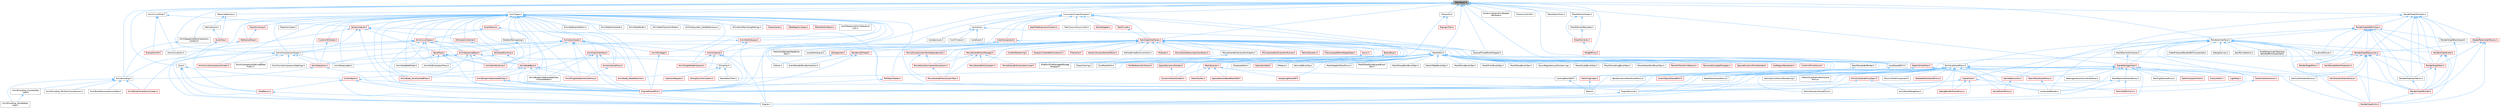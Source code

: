digraph "MemStack.h"
{
 // INTERACTIVE_SVG=YES
 // LATEX_PDF_SIZE
  bgcolor="transparent";
  edge [fontname=Helvetica,fontsize=10,labelfontname=Helvetica,labelfontsize=10];
  node [fontname=Helvetica,fontsize=10,shape=box,height=0.2,width=0.4];
  Node1 [id="Node000001",label="MemStack.h",height=0.2,width=0.4,color="gray40", fillcolor="grey60", style="filled", fontcolor="black",tooltip=" "];
  Node1 -> Node2 [id="edge1_Node000001_Node000002",dir="back",color="steelblue1",style="solid",tooltip=" "];
  Node2 [id="Node000002",label="AnimCompressionTypes.h",height=0.2,width=0.4,color="grey40", fillcolor="white", style="filled",URL="$d1/d3b/AnimCompressionTypes_8h.html",tooltip=" "];
  Node2 -> Node3 [id="edge2_Node000002_Node000003",dir="back",color="steelblue1",style="solid",tooltip=" "];
  Node3 [id="Node000003",label="AnimBoneCompressionCodec.h",height=0.2,width=0.4,color="red", fillcolor="#FFF0F0", style="filled",URL="$dd/dc3/AnimBoneCompressionCodec_8h.html",tooltip=" "];
  Node2 -> Node12 [id="edge3_Node000002_Node000012",dir="back",color="steelblue1",style="solid",tooltip=" "];
  Node12 [id="Node000012",label="AnimCompressionDerivedData\lPublic.h",height=0.2,width=0.4,color="grey40", fillcolor="white", style="filled",URL="$dc/d36/AnimCompressionDerivedDataPublic_8h.html",tooltip=" "];
  Node2 -> Node13 [id="edge4_Node000002_Node000013",dir="back",color="steelblue1",style="solid",tooltip=" "];
  Node13 [id="Node000013",label="AnimCurveCompressionCodec.h",height=0.2,width=0.4,color="red", fillcolor="#FFF0F0", style="filled",URL="$d3/d77/AnimCurveCompressionCodec_8h.html",tooltip=" "];
  Node2 -> Node17 [id="edge5_Node000002_Node000017",dir="back",color="steelblue1",style="solid",tooltip=" "];
  Node17 [id="Node000017",label="AnimCurveCompressionSettings.h",height=0.2,width=0.4,color="grey40", fillcolor="white", style="filled",URL="$d0/d49/AnimCurveCompressionSettings_8h.html",tooltip=" "];
  Node2 -> Node18 [id="edge6_Node000002_Node000018",dir="back",color="steelblue1",style="solid",tooltip=" "];
  Node18 [id="Node000018",label="AnimSequence.h",height=0.2,width=0.4,color="red", fillcolor="#FFF0F0", style="filled",URL="$d0/d8a/AnimSequence_8h.html",tooltip=" "];
  Node18 -> Node20 [id="edge7_Node000018_Node000020",dir="back",color="steelblue1",style="solid",tooltip=" "];
  Node20 [id="Node000020",label="AnimEncoding.h",height=0.2,width=0.4,color="grey40", fillcolor="white", style="filled",URL="$d9/dfd/AnimEncoding_8h.html",tooltip=" "];
  Node20 -> Node3 [id="edge8_Node000020_Node000003",dir="back",color="steelblue1",style="solid",tooltip=" "];
  Node20 -> Node21 [id="edge9_Node000020_Node000021",dir="back",color="steelblue1",style="solid",tooltip=" "];
  Node21 [id="Node000021",label="AnimBoneDecompressionData.h",height=0.2,width=0.4,color="grey40", fillcolor="white", style="filled",URL="$d9/d92/AnimBoneDecompressionData_8h.html",tooltip=" "];
  Node20 -> Node22 [id="edge10_Node000020_Node000022",dir="back",color="steelblue1",style="solid",tooltip=" "];
  Node22 [id="Node000022",label="AnimEncoding_ConstantKey\lLerp.h",height=0.2,width=0.4,color="grey40", fillcolor="white", style="filled",URL="$d8/d74/AnimEncoding__ConstantKeyLerp_8h.html",tooltip=" "];
  Node22 -> Node23 [id="edge11_Node000022_Node000023",dir="back",color="steelblue1",style="solid",tooltip=" "];
  Node23 [id="Node000023",label="AnimEncoding_VariableKey\lLerp.h",height=0.2,width=0.4,color="grey40", fillcolor="white", style="filled",URL="$d7/d4b/AnimEncoding__VariableKeyLerp_8h.html",tooltip=" "];
  Node20 -> Node24 [id="edge12_Node000020_Node000024",dir="back",color="steelblue1",style="solid",tooltip=" "];
  Node24 [id="Node000024",label="AnimEncoding_PerTrackCompression.h",height=0.2,width=0.4,color="grey40", fillcolor="white", style="filled",URL="$dc/d27/AnimEncoding__PerTrackCompression_8h.html",tooltip=" "];
  Node20 -> Node23 [id="edge13_Node000020_Node000023",dir="back",color="steelblue1",style="solid",tooltip=" "];
  Node18 -> Node27 [id="edge14_Node000018_Node000027",dir="back",color="steelblue1",style="solid",tooltip=" "];
  Node27 [id="Node000027",label="EngineSharedPCH.h",height=0.2,width=0.4,color="red", fillcolor="#FFF0F0", style="filled",URL="$dc/dbb/EngineSharedPCH_8h.html",tooltip=" "];
  Node2 -> Node11 [id="edge15_Node000002_Node000011",dir="back",color="steelblue1",style="solid",tooltip=" "];
  Node11 [id="Node000011",label="AnimStreamable.h",height=0.2,width=0.4,color="grey40", fillcolor="white", style="filled",URL="$d1/d46/AnimStreamable_8h.html",tooltip=" "];
  Node1 -> Node36 [id="edge16_Node000001_Node000036",dir="back",color="steelblue1",style="solid",tooltip=" "];
  Node36 [id="Node000036",label="AnimCurveFilter.h",height=0.2,width=0.4,color="grey40", fillcolor="white", style="filled",URL="$d6/d0e/AnimCurveFilter_8h.html",tooltip=" "];
  Node36 -> Node37 [id="edge17_Node000036_Node000037",dir="back",color="steelblue1",style="solid",tooltip=" "];
  Node37 [id="Node000037",label="AnimCurveUtils.h",height=0.2,width=0.4,color="grey40", fillcolor="white", style="filled",URL="$d2/d99/AnimCurveUtils_8h.html",tooltip=" "];
  Node36 -> Node38 [id="edge18_Node000036_Node000038",dir="back",color="steelblue1",style="solid",tooltip=" "];
  Node38 [id="Node000038",label="BoneContainer.h",height=0.2,width=0.4,color="red", fillcolor="#FFF0F0", style="filled",URL="$d9/d68/BoneContainer_8h.html",tooltip=" "];
  Node38 -> Node2 [id="edge19_Node000038_Node000002",dir="back",color="steelblue1",style="solid",tooltip=" "];
  Node38 -> Node46 [id="edge20_Node000038_Node000046",dir="back",color="steelblue1",style="solid",tooltip=" "];
  Node46 [id="Node000046",label="AttributesContainer.h",height=0.2,width=0.4,color="red", fillcolor="#FFF0F0", style="filled",URL="$d7/db7/AttributesContainer_8h.html",tooltip=" "];
  Node46 -> Node47 [id="edge21_Node000046_Node000047",dir="back",color="steelblue1",style="solid",tooltip=" "];
  Node47 [id="Node000047",label="AttributesRuntime.h",height=0.2,width=0.4,color="red", fillcolor="#FFF0F0", style="filled",URL="$dc/dc1/AttributesRuntime_8h.html",tooltip=" "];
  Node47 -> Node52 [id="edge22_Node000047_Node000052",dir="back",color="steelblue1",style="solid",tooltip=" "];
  Node52 [id="Node000052",label="AnimNodeBase.h",height=0.2,width=0.4,color="red", fillcolor="#FFF0F0", style="filled",URL="$d9/dce/AnimNodeBase_8h.html",tooltip=" "];
  Node52 -> Node54 [id="edge23_Node000052_Node000054",dir="back",color="steelblue1",style="solid",tooltip=" "];
  Node54 [id="Node000054",label="AnimBlueprintGeneratedClass.h",height=0.2,width=0.4,color="red", fillcolor="#FFF0F0", style="filled",URL="$dc/d81/AnimBlueprintGeneratedClass_8h.html",tooltip=" "];
  Node54 -> Node144 [id="edge24_Node000054_Node000144",dir="back",color="steelblue1",style="solid",tooltip=" "];
  Node144 [id="Node000144",label="Engine.h",height=0.2,width=0.4,color="grey40", fillcolor="white", style="filled",URL="$d1/d34/Public_2Engine_8h.html",tooltip=" "];
  Node54 -> Node27 [id="edge25_Node000054_Node000027",dir="back",color="steelblue1",style="solid",tooltip=" "];
  Node52 -> Node162 [id="edge26_Node000052_Node000162",dir="back",color="steelblue1",style="solid",tooltip=" "];
  Node162 [id="Node000162",label="AnimNode_SaveCachedPose.h",height=0.2,width=0.4,color="red", fillcolor="#FFF0F0", style="filled",URL="$d8/d46/AnimNode__SaveCachedPose_8h.html",tooltip=" "];
  Node52 -> Node163 [id="edge27_Node000052_Node000163",dir="back",color="steelblue1",style="solid",tooltip=" "];
  Node163 [id="Node000163",label="AnimNode_StateMachine.h",height=0.2,width=0.4,color="red", fillcolor="#FFF0F0", style="filled",URL="$df/d8f/AnimNode__StateMachine_8h.html",tooltip=" "];
  Node52 -> Node167 [id="edge28_Node000052_Node000167",dir="back",color="steelblue1",style="solid",tooltip=" "];
  Node167 [id="Node000167",label="AnimSingleNodeInstanceProxy.h",height=0.2,width=0.4,color="red", fillcolor="#FFF0F0", style="filled",URL="$dc/de5/AnimSingleNodeInstanceProxy_8h.html",tooltip=" "];
  Node52 -> Node27 [id="edge29_Node000052_Node000027",dir="back",color="steelblue1",style="solid",tooltip=" "];
  Node52 -> Node173 [id="edge30_Node000052_Node000173",dir="back",color="steelblue1",style="solid",tooltip=" "];
  Node173 [id="Node000173",label="IAnimBlueprintGeneratedClass\lCompiledData.h",height=0.2,width=0.4,color="grey40", fillcolor="white", style="filled",URL="$d6/de8/IAnimBlueprintGeneratedClassCompiledData_8h.html",tooltip=" "];
  Node47 -> Node174 [id="edge31_Node000047_Node000174",dir="back",color="steelblue1",style="solid",tooltip=" "];
  Node174 [id="Node000174",label="AnimSlotEvaluationPose.h",height=0.2,width=0.4,color="grey40", fillcolor="white", style="filled",URL="$db/d61/AnimSlotEvaluationPose_8h.html",tooltip=" "];
  Node38 -> Node256 [id="edge32_Node000038_Node000256",dir="back",color="steelblue1",style="solid",tooltip=" "];
  Node256 [id="Node000256",label="BonePose.h",height=0.2,width=0.4,color="red", fillcolor="#FFF0F0", style="filled",URL="$dd/d83/BonePose_8h.html",tooltip=" "];
  Node256 -> Node52 [id="edge33_Node000256_Node000052",dir="back",color="steelblue1",style="solid",tooltip=" "];
  Node256 -> Node257 [id="edge34_Node000256_Node000257",dir="back",color="steelblue1",style="solid",tooltip=" "];
  Node257 [id="Node000257",label="AnimNodeEditMode.h",height=0.2,width=0.4,color="grey40", fillcolor="white", style="filled",URL="$df/df6/AnimNodeEditMode_8h.html",tooltip=" "];
  Node256 -> Node162 [id="edge35_Node000256_Node000162",dir="back",color="steelblue1",style="solid",tooltip=" "];
  Node256 -> Node174 [id="edge36_Node000256_Node000174",dir="back",color="steelblue1",style="solid",tooltip=" "];
  Node256 -> Node258 [id="edge37_Node000256_Node000258",dir="back",color="steelblue1",style="solid",tooltip=" "];
  Node258 [id="Node000258",label="AnimationRuntime.h",height=0.2,width=0.4,color="red", fillcolor="#FFF0F0", style="filled",URL="$da/d93/AnimationRuntime_8h.html",tooltip=" "];
  Node256 -> Node27 [id="edge38_Node000256_Node000027",dir="back",color="steelblue1",style="solid",tooltip=" "];
  Node38 -> Node144 [id="edge39_Node000038_Node000144",dir="back",color="steelblue1",style="solid",tooltip=" "];
  Node38 -> Node198 [id="edge40_Node000038_Node000198",dir="back",color="steelblue1",style="solid",tooltip=" "];
  Node198 [id="Node000198",label="EngineMinimal.h",height=0.2,width=0.4,color="grey40", fillcolor="white", style="filled",URL="$d0/d2c/EngineMinimal_8h.html",tooltip=" "];
  Node198 -> Node144 [id="edge41_Node000198_Node000144",dir="back",color="steelblue1",style="solid",tooltip=" "];
  Node38 -> Node27 [id="edge42_Node000038_Node000027",dir="back",color="steelblue1",style="solid",tooltip=" "];
  Node36 -> Node182 [id="edge43_Node000036_Node000182",dir="back",color="steelblue1",style="solid",tooltip=" "];
  Node182 [id="Node000182",label="EvaluationVM.h",height=0.2,width=0.4,color="red", fillcolor="#FFF0F0", style="filled",URL="$d0/d71/EvaluationVM_8h.html",tooltip=" "];
  Node1 -> Node20 [id="edge44_Node000001_Node000020",dir="back",color="steelblue1",style="solid",tooltip=" "];
  Node1 -> Node304 [id="edge45_Node000001_Node000304",dir="back",color="steelblue1",style="solid",tooltip=" "];
  Node304 [id="Node000304",label="AnimTypes.h",height=0.2,width=0.4,color="grey40", fillcolor="white", style="filled",URL="$d5/d84/AnimTypes_8h.html",tooltip=" "];
  Node304 -> Node54 [id="edge46_Node000304_Node000054",dir="back",color="steelblue1",style="solid",tooltip=" "];
  Node304 -> Node249 [id="edge47_Node000304_Node000249",dir="back",color="steelblue1",style="solid",tooltip=" "];
  Node249 [id="Node000249",label="AnimClassInterface.h",height=0.2,width=0.4,color="red", fillcolor="#FFF0F0", style="filled",URL="$df/dce/AnimClassInterface_8h.html",tooltip=" "];
  Node249 -> Node54 [id="edge48_Node000249_Node000054",dir="back",color="steelblue1",style="solid",tooltip=" "];
  Node249 -> Node250 [id="edge49_Node000249_Node000250",dir="back",color="steelblue1",style="solid",tooltip=" "];
  Node250 [id="Node000250",label="AnimInstanceProxy.h",height=0.2,width=0.4,color="red", fillcolor="#FFF0F0", style="filled",URL="$d6/d6e/AnimInstanceProxy_8h.html",tooltip=" "];
  Node250 -> Node167 [id="edge50_Node000250_Node000167",dir="back",color="steelblue1",style="solid",tooltip=" "];
  Node249 -> Node27 [id="edge51_Node000249_Node000027",dir="back",color="steelblue1",style="solid",tooltip=" "];
  Node249 -> Node173 [id="edge52_Node000249_Node000173",dir="back",color="steelblue1",style="solid",tooltip=" "];
  Node304 -> Node2 [id="edge53_Node000304_Node000002",dir="back",color="steelblue1",style="solid",tooltip=" "];
  Node304 -> Node13 [id="edge54_Node000304_Node000013",dir="back",color="steelblue1",style="solid",tooltip=" "];
  Node304 -> Node305 [id="edge55_Node000304_Node000305",dir="back",color="steelblue1",style="solid",tooltip=" "];
  Node305 [id="Node000305",label="AnimCurveTypes.h",height=0.2,width=0.4,color="red", fillcolor="#FFF0F0", style="filled",URL="$d2/d19/AnimCurveTypes_8h.html",tooltip=" "];
  Node305 -> Node2 [id="edge56_Node000305_Node000002",dir="back",color="steelblue1",style="solid",tooltip=" "];
  Node305 -> Node37 [id="edge57_Node000305_Node000037",dir="back",color="steelblue1",style="solid",tooltip=" "];
  Node305 -> Node52 [id="edge58_Node000305_Node000052",dir="back",color="steelblue1",style="solid",tooltip=" "];
  Node305 -> Node162 [id="edge59_Node000305_Node000162",dir="back",color="steelblue1",style="solid",tooltip=" "];
  Node305 -> Node309 [id="edge60_Node000305_Node000309",dir="back",color="steelblue1",style="solid",tooltip=" "];
  Node309 [id="Node000309",label="AnimSequenceBase.h",height=0.2,width=0.4,color="red", fillcolor="#FFF0F0", style="filled",URL="$db/d58/AnimSequenceBase_8h.html",tooltip=" "];
  Node309 -> Node18 [id="edge61_Node000309_Node000018",dir="back",color="steelblue1",style="solid",tooltip=" "];
  Node309 -> Node11 [id="edge62_Node000309_Node000011",dir="back",color="steelblue1",style="solid",tooltip=" "];
  Node309 -> Node258 [id="edge63_Node000309_Node000258",dir="back",color="steelblue1",style="solid",tooltip=" "];
  Node309 -> Node144 [id="edge64_Node000309_Node000144",dir="back",color="steelblue1",style="solid",tooltip=" "];
  Node309 -> Node27 [id="edge65_Node000309_Node000027",dir="back",color="steelblue1",style="solid",tooltip=" "];
  Node309 -> Node319 [id="edge66_Node000309_Node000319",dir="back",color="steelblue1",style="solid",tooltip=" "];
  Node319 [id="Node000319",label="ITimeline.h",height=0.2,width=0.4,color="grey40", fillcolor="white", style="filled",URL="$d9/d1c/ITimeline_8h.html",tooltip=" "];
  Node319 -> Node219 [id="edge67_Node000319_Node000219",dir="back",color="steelblue1",style="solid",tooltip=" "];
  Node219 [id="Node000219",label="BlendStackTrait.h",height=0.2,width=0.4,color="grey40", fillcolor="white", style="filled",URL="$dd/dc9/BlendStackTrait_8h.html",tooltip=" "];
  Node319 -> Node320 [id="edge68_Node000319_Node000320",dir="back",color="steelblue1",style="solid",tooltip=" "];
  Node320 [id="Node000320",label="IGroupSynchronization.h",height=0.2,width=0.4,color="red", fillcolor="#FFF0F0", style="filled",URL="$d0/dea/IGroupSynchronization_8h.html",tooltip=" "];
  Node319 -> Node322 [id="edge69_Node000319_Node000322",dir="back",color="steelblue1",style="solid",tooltip=" "];
  Node322 [id="Node000322",label="InjectionRequest.h",height=0.2,width=0.4,color="red", fillcolor="#FFF0F0", style="filled",URL="$df/d85/InjectionRequest_8h.html",tooltip=" "];
  Node305 -> Node174 [id="edge70_Node000305_Node000174",dir="back",color="steelblue1",style="solid",tooltip=" "];
  Node305 -> Node258 [id="edge71_Node000305_Node000258",dir="back",color="steelblue1",style="solid",tooltip=" "];
  Node305 -> Node144 [id="edge72_Node000305_Node000144",dir="back",color="steelblue1",style="solid",tooltip=" "];
  Node305 -> Node198 [id="edge73_Node000305_Node000198",dir="back",color="steelblue1",style="solid",tooltip=" "];
  Node305 -> Node27 [id="edge74_Node000305_Node000027",dir="back",color="steelblue1",style="solid",tooltip=" "];
  Node304 -> Node20 [id="edge75_Node000304_Node000020",dir="back",color="steelblue1",style="solid",tooltip=" "];
  Node304 -> Node336 [id="edge76_Node000304_Node000336",dir="back",color="steelblue1",style="solid",tooltip=" "];
  Node336 [id="Node000336",label="AnimInstance.h",height=0.2,width=0.4,color="red", fillcolor="#FFF0F0", style="filled",URL="$df/da0/AnimInstance_8h.html",tooltip=" "];
  Node336 -> Node163 [id="edge77_Node000336_Node000163",dir="back",color="steelblue1",style="solid",tooltip=" "];
  Node336 -> Node339 [id="edge78_Node000336_Node000339",dir="back",color="steelblue1",style="solid",tooltip=" "];
  Node339 [id="Node000339",label="AnimSingleNodeInstance.h",height=0.2,width=0.4,color="red", fillcolor="#FFF0F0", style="filled",URL="$d1/df1/AnimSingleNodeInstance_8h.html",tooltip=" "];
  Node336 -> Node144 [id="edge79_Node000336_Node000144",dir="back",color="steelblue1",style="solid",tooltip=" "];
  Node336 -> Node27 [id="edge80_Node000336_Node000027",dir="back",color="steelblue1",style="solid",tooltip=" "];
  Node304 -> Node250 [id="edge81_Node000304_Node000250",dir="back",color="steelblue1",style="solid",tooltip=" "];
  Node304 -> Node312 [id="edge82_Node000304_Node000312",dir="back",color="steelblue1",style="solid",tooltip=" "];
  Node312 [id="Node000312",label="AnimMontage.h",height=0.2,width=0.4,color="red", fillcolor="#FFF0F0", style="filled",URL="$d2/da0/AnimMontage_8h.html",tooltip=" "];
  Node312 -> Node27 [id="edge83_Node000312_Node000027",dir="back",color="steelblue1",style="solid",tooltip=" "];
  Node304 -> Node52 [id="edge84_Node000304_Node000052",dir="back",color="steelblue1",style="solid",tooltip=" "];
  Node304 -> Node257 [id="edge85_Node000304_Node000257",dir="back",color="steelblue1",style="solid",tooltip=" "];
  Node304 -> Node162 [id="edge86_Node000304_Node000162",dir="back",color="steelblue1",style="solid",tooltip=" "];
  Node304 -> Node163 [id="edge87_Node000304_Node000163",dir="back",color="steelblue1",style="solid",tooltip=" "];
  Node304 -> Node344 [id="edge88_Node000304_Node000344",dir="back",color="steelblue1",style="solid",tooltip=" "];
  Node344 [id="Node000344",label="AnimNotifyQueue.h",height=0.2,width=0.4,color="red", fillcolor="#FFF0F0", style="filled",URL="$d7/dcc/AnimNotifyQueue_8h.html",tooltip=" "];
  Node344 -> Node336 [id="edge89_Node000344_Node000336",dir="back",color="steelblue1",style="solid",tooltip=" "];
  Node344 -> Node309 [id="edge90_Node000344_Node000309",dir="back",color="steelblue1",style="solid",tooltip=" "];
  Node344 -> Node27 [id="edge91_Node000344_Node000027",dir="back",color="steelblue1",style="solid",tooltip=" "];
  Node304 -> Node361 [id="edge92_Node000304_Node000361",dir="back",color="steelblue1",style="solid",tooltip=" "];
  Node361 [id="Node000361",label="AnimSeqExportOption.h",height=0.2,width=0.4,color="grey40", fillcolor="white", style="filled",URL="$d2/dc4/AnimSeqExportOption_8h.html",tooltip=" "];
  Node304 -> Node18 [id="edge93_Node000304_Node000018",dir="back",color="steelblue1",style="solid",tooltip=" "];
  Node304 -> Node309 [id="edge94_Node000304_Node000309",dir="back",color="steelblue1",style="solid",tooltip=" "];
  Node304 -> Node362 [id="edge95_Node000304_Node000362",dir="back",color="steelblue1",style="solid",tooltip=" "];
  Node362 [id="Node000362",label="AnimSequenceDecompression\lContext.h",height=0.2,width=0.4,color="grey40", fillcolor="white", style="filled",URL="$d5/d33/AnimSequenceDecompressionContext_8h.html",tooltip=" "];
  Node362 -> Node20 [id="edge96_Node000362_Node000020",dir="back",color="steelblue1",style="solid",tooltip=" "];
  Node304 -> Node339 [id="edge97_Node000304_Node000339",dir="back",color="steelblue1",style="solid",tooltip=" "];
  Node304 -> Node167 [id="edge98_Node000304_Node000167",dir="back",color="steelblue1",style="solid",tooltip=" "];
  Node304 -> Node174 [id="edge99_Node000304_Node000174",dir="back",color="steelblue1",style="solid",tooltip=" "];
  Node304 -> Node363 [id="edge100_Node000304_Node000363",dir="back",color="steelblue1",style="solid",tooltip=" "];
  Node363 [id="Node000363",label="AnimStateAliasNode.h",height=0.2,width=0.4,color="grey40", fillcolor="white", style="filled",URL="$d1/dd2/AnimStateAliasNode_8h.html",tooltip=" "];
  Node304 -> Node364 [id="edge101_Node000304_Node000364",dir="back",color="steelblue1",style="solid",tooltip=" "];
  Node364 [id="Node000364",label="AnimStateNode.h",height=0.2,width=0.4,color="grey40", fillcolor="white", style="filled",URL="$dd/d85/AnimStateNode_8h.html",tooltip=" "];
  Node304 -> Node254 [id="edge102_Node000304_Node000254",dir="back",color="steelblue1",style="solid",tooltip=" "];
  Node254 [id="Node000254",label="AnimStateTransitionNode.h",height=0.2,width=0.4,color="grey40", fillcolor="white", style="filled",URL="$d3/db4/AnimStateTransitionNode_8h.html",tooltip=" "];
  Node304 -> Node11 [id="edge103_Node000304_Node000011",dir="back",color="steelblue1",style="solid",tooltip=" "];
  Node304 -> Node365 [id="edge104_Node000304_Node000365",dir="back",color="steelblue1",style="solid",tooltip=" "];
  Node365 [id="Node000365",label="AnimSubsystem_NodeRelevancy.h",height=0.2,width=0.4,color="grey40", fillcolor="white", style="filled",URL="$d1/de2/AnimSubsystem__NodeRelevancy_8h.html",tooltip=" "];
  Node304 -> Node366 [id="edge105_Node000304_Node000366",dir="back",color="steelblue1",style="solid",tooltip=" "];
  Node366 [id="Node000366",label="AnimationAsset.h",height=0.2,width=0.4,color="red", fillcolor="#FFF0F0", style="filled",URL="$d4/df8/AnimationAsset_8h.html",tooltip=" "];
  Node366 -> Node2 [id="edge106_Node000366_Node000002",dir="back",color="steelblue1",style="solid",tooltip=" "];
  Node366 -> Node336 [id="edge107_Node000366_Node000336",dir="back",color="steelblue1",style="solid",tooltip=" "];
  Node366 -> Node250 [id="edge108_Node000366_Node000250",dir="back",color="steelblue1",style="solid",tooltip=" "];
  Node366 -> Node312 [id="edge109_Node000366_Node000312",dir="back",color="steelblue1",style="solid",tooltip=" "];
  Node366 -> Node163 [id="edge110_Node000366_Node000163",dir="back",color="steelblue1",style="solid",tooltip=" "];
  Node366 -> Node18 [id="edge111_Node000366_Node000018",dir="back",color="steelblue1",style="solid",tooltip=" "];
  Node366 -> Node309 [id="edge112_Node000366_Node000309",dir="back",color="steelblue1",style="solid",tooltip=" "];
  Node366 -> Node167 [id="edge113_Node000366_Node000167",dir="back",color="steelblue1",style="solid",tooltip=" "];
  Node366 -> Node258 [id="edge114_Node000366_Node000258",dir="back",color="steelblue1",style="solid",tooltip=" "];
  Node366 -> Node27 [id="edge115_Node000366_Node000027",dir="back",color="steelblue1",style="solid",tooltip=" "];
  Node304 -> Node382 [id="edge116_Node000304_Node000382",dir="back",color="steelblue1",style="solid",tooltip=" "];
  Node382 [id="Node000382",label="AnimationRecordingSettings.h",height=0.2,width=0.4,color="grey40", fillcolor="white", style="filled",URL="$d8/dfd/AnimationRecordingSettings_8h.html",tooltip=" "];
  Node304 -> Node258 [id="edge117_Node000304_Node000258",dir="back",color="steelblue1",style="solid",tooltip=" "];
  Node304 -> Node46 [id="edge118_Node000304_Node000046",dir="back",color="steelblue1",style="solid",tooltip=" "];
  Node304 -> Node47 [id="edge119_Node000304_Node000047",dir="back",color="steelblue1",style="solid",tooltip=" "];
  Node304 -> Node38 [id="edge120_Node000304_Node000038",dir="back",color="steelblue1",style="solid",tooltip=" "];
  Node304 -> Node256 [id="edge121_Node000304_Node000256",dir="back",color="steelblue1",style="solid",tooltip=" "];
  Node304 -> Node383 [id="edge122_Node000304_Node000383",dir="back",color="steelblue1",style="solid",tooltip=" "];
  Node383 [id="Node000383",label="ChaosCache.h",height=0.2,width=0.4,color="red", fillcolor="#FFF0F0", style="filled",URL="$d0/de3/ChaosCache_8h.html",tooltip=" "];
  Node304 -> Node385 [id="edge123_Node000304_Node000385",dir="back",color="steelblue1",style="solid",tooltip=" "];
  Node385 [id="Node000385",label="CustomAttributes.h",height=0.2,width=0.4,color="red", fillcolor="#FFF0F0", style="filled",URL="$de/df2/CustomAttributes_8h.html",tooltip=" "];
  Node385 -> Node18 [id="edge124_Node000385_Node000018",dir="back",color="steelblue1",style="solid",tooltip=" "];
  Node304 -> Node387 [id="edge125_Node000304_Node000387",dir="back",color="steelblue1",style="solid",tooltip=" "];
  Node387 [id="Node000387",label="DataRegistryTypes.h",height=0.2,width=0.4,color="red", fillcolor="#FFF0F0", style="filled",URL="$de/d7c/DataRegistryTypes_8h.html",tooltip=" "];
  Node304 -> Node389 [id="edge126_Node000304_Node000389",dir="back",color="steelblue1",style="solid",tooltip=" "];
  Node389 [id="Node000389",label="EditorNotifyObject.h",height=0.2,width=0.4,color="red", fillcolor="#FFF0F0", style="filled",URL="$de/d1c/EditorNotifyObject_8h.html",tooltip=" "];
  Node304 -> Node144 [id="edge127_Node000304_Node000144",dir="back",color="steelblue1",style="solid",tooltip=" "];
  Node304 -> Node198 [id="edge128_Node000304_Node000198",dir="back",color="steelblue1",style="solid",tooltip=" "];
  Node304 -> Node27 [id="edge129_Node000304_Node000027",dir="back",color="steelblue1",style="solid",tooltip=" "];
  Node304 -> Node173 [id="edge130_Node000304_Node000173",dir="back",color="steelblue1",style="solid",tooltip=" "];
  Node304 -> Node390 [id="edge131_Node000304_Node000390",dir="back",color="steelblue1",style="solid",tooltip=" "];
  Node390 [id="Node000390",label="LevelSequenceAnimSequence\lLink.h",height=0.2,width=0.4,color="grey40", fillcolor="white", style="filled",URL="$d0/d19/LevelSequenceAnimSequenceLink_8h.html",tooltip=" "];
  Node304 -> Node203 [id="edge132_Node000304_Node000203",dir="back",color="steelblue1",style="solid",tooltip=" "];
  Node203 [id="Node000203",label="ReferencePose.h",height=0.2,width=0.4,color="red", fillcolor="#FFF0F0", style="filled",URL="$d7/d7f/ReferencePose_8h.html",tooltip=" "];
  Node203 -> Node182 [id="edge133_Node000203_Node000182",dir="back",color="steelblue1",style="solid",tooltip=" "];
  Node304 -> Node391 [id="edge134_Node000304_Node000391",dir="back",color="steelblue1",style="solid",tooltip=" "];
  Node391 [id="Node000391",label="SkeletonRemapping.h",height=0.2,width=0.4,color="grey40", fillcolor="white", style="filled",URL="$d6/d54/SkeletonRemapping_8h.html",tooltip=" "];
  Node391 -> Node258 [id="edge135_Node000391_Node000258",dir="back",color="steelblue1",style="solid",tooltip=" "];
  Node304 -> Node392 [id="edge136_Node000304_Node000392",dir="back",color="steelblue1",style="solid",tooltip=" "];
  Node392 [id="Node000392",label="SmartName.h",height=0.2,width=0.4,color="red", fillcolor="#FFF0F0", style="filled",URL="$da/d84/SmartName_8h.html",tooltip=" "];
  Node392 -> Node305 [id="edge137_Node000392_Node000305",dir="back",color="steelblue1",style="solid",tooltip=" "];
  Node392 -> Node27 [id="edge138_Node000392_Node000027",dir="back",color="steelblue1",style="solid",tooltip=" "];
  Node304 -> Node394 [id="edge139_Node000304_Node000394",dir="back",color="steelblue1",style="solid",tooltip=" "];
  Node394 [id="Node000394",label="TrajectoryTypes.h",height=0.2,width=0.4,color="grey40", fillcolor="white", style="filled",URL="$d3/d88/TrajectoryTypes_8h.html",tooltip=" "];
  Node304 -> Node395 [id="edge140_Node000304_Node000395",dir="back",color="steelblue1",style="solid",tooltip=" "];
  Node395 [id="Node000395",label="TransformArray.h",height=0.2,width=0.4,color="red", fillcolor="#FFF0F0", style="filled",URL="$d5/de7/TransformArray_8h.html",tooltip=" "];
  Node395 -> Node203 [id="edge141_Node000395_Node000203",dir="back",color="steelblue1",style="solid",tooltip=" "];
  Node1 -> Node399 [id="edge142_Node000001_Node000399",dir="back",color="steelblue1",style="solid",tooltip=" "];
  Node399 [id="Node000399",label="ConcurrentLinearAllocator.h",height=0.2,width=0.4,color="grey40", fillcolor="white", style="filled",URL="$d7/d84/ConcurrentLinearAllocator_8h.html",tooltip=" "];
  Node399 -> Node400 [id="edge143_Node000399_Node000400",dir="back",color="steelblue1",style="solid",tooltip=" "];
  Node400 [id="Node000400",label="ActorComponent.h",height=0.2,width=0.4,color="red", fillcolor="#FFF0F0", style="filled",URL="$da/db1/ActorComponent_8h.html",tooltip=" "];
  Node400 -> Node198 [id="edge144_Node000400_Node000198",dir="back",color="steelblue1",style="solid",tooltip=" "];
  Node400 -> Node27 [id="edge145_Node000400_Node000027",dir="back",color="steelblue1",style="solid",tooltip=" "];
  Node400 -> Node661 [id="edge146_Node000400_Node000661",dir="back",color="steelblue1",style="solid",tooltip=" "];
  Node661 [id="Node000661",label="MarkActorRenderStateDirty\lTask.h",height=0.2,width=0.4,color="grey40", fillcolor="white", style="filled",URL="$d0/d61/MarkActorRenderStateDirtyTask_8h.html",tooltip=" "];
  Node399 -> Node2010 [id="edge147_Node000399_Node002010",dir="back",color="steelblue1",style="solid",tooltip=" "];
  Node2010 [id="Node002010",label="Coroutine.h",height=0.2,width=0.4,color="grey40", fillcolor="white", style="filled",URL="$d9/dfc/Coroutine_8h.html",tooltip=" "];
  Node2010 -> Node2011 [id="edge148_Node002010_Node002011",dir="back",color="steelblue1",style="solid",tooltip=" "];
  Node2011 [id="Node002011",label="CoroEvent.h",height=0.2,width=0.4,color="grey40", fillcolor="white", style="filled",URL="$d3/d4f/CoroEvent_8h.html",tooltip=" "];
  Node2010 -> Node2012 [id="edge149_Node002010_Node002012",dir="back",color="steelblue1",style="solid",tooltip=" "];
  Node2012 [id="Node002012",label="CoroParallelFor.h",height=0.2,width=0.4,color="grey40", fillcolor="white", style="filled",URL="$d2/d05/CoroParallelFor_8h.html",tooltip=" "];
  Node2010 -> Node2013 [id="edge150_Node002010_Node002013",dir="back",color="steelblue1",style="solid",tooltip=" "];
  Node2013 [id="Node002013",label="CoroSpinLock.h",height=0.2,width=0.4,color="grey40", fillcolor="white", style="filled",URL="$dc/db7/CoroSpinLock_8h.html",tooltip=" "];
  Node2010 -> Node2014 [id="edge151_Node002010_Node002014",dir="back",color="steelblue1",style="solid",tooltip=" "];
  Node2014 [id="Node002014",label="CoroTimeout.h",height=0.2,width=0.4,color="grey40", fillcolor="white", style="filled",URL="$d5/d68/CoroTimeout_8h.html",tooltip=" "];
  Node399 -> Node2015 [id="edge152_Node000399_Node002015",dir="back",color="steelblue1",style="solid",tooltip=" "];
  Node2015 [id="Node002015",label="IoStore.h",height=0.2,width=0.4,color="grey40", fillcolor="white", style="filled",URL="$d5/d52/IoStore_8h.html",tooltip=" "];
  Node399 -> Node2016 [id="edge153_Node000399_Node002016",dir="back",color="steelblue1",style="solid",tooltip=" "];
  Node2016 [id="Node002016",label="LocalWorkQueue.h",height=0.2,width=0.4,color="grey40", fillcolor="white", style="filled",URL="$d7/d67/LocalWorkQueue_8h.html",tooltip=" "];
  Node399 -> Node2017 [id="edge154_Node000399_Node002017",dir="back",color="steelblue1",style="solid",tooltip=" "];
  Node2017 [id="Node002017",label="ParallelFor.h",height=0.2,width=0.4,color="grey40", fillcolor="white", style="filled",URL="$d2/da1/ParallelFor_8h.html",tooltip=" "];
  Node2017 -> Node509 [id="edge155_Node002017_Node000509",dir="back",color="steelblue1",style="solid",tooltip=" "];
  Node509 [id="Node000509",label="AsyncRegisterLevelContext.cpp",height=0.2,width=0.4,color="grey40", fillcolor="white", style="filled",URL="$da/df8/AsyncRegisterLevelContext_8cpp.html",tooltip=" "];
  Node2017 -> Node2018 [id="edge156_Node002017_Node002018",dir="back",color="steelblue1",style="solid",tooltip=" "];
  Node2018 [id="Node002018",label="Blend.h",height=0.2,width=0.4,color="grey40", fillcolor="white", style="filled",URL="$d4/d80/Blend_8h.html",tooltip=" "];
  Node2017 -> Node2019 [id="edge157_Node002017_Node002019",dir="back",color="steelblue1",style="solid",tooltip=" "];
  Node2019 [id="Node002019",label="CachingMeshSDF.h",height=0.2,width=0.4,color="grey40", fillcolor="white", style="filled",URL="$d3/de9/CachingMeshSDF_8h.html",tooltip=" "];
  Node2019 -> Node2018 [id="edge158_Node002019_Node002018",dir="back",color="steelblue1",style="solid",tooltip=" "];
  Node2017 -> Node2020 [id="edge159_Node002017_Node002020",dir="back",color="steelblue1",style="solid",tooltip=" "];
  Node2020 [id="Node002020",label="CoreSharedPCH.h",height=0.2,width=0.4,color="grey40", fillcolor="white", style="filled",URL="$d8/de5/CoreSharedPCH_8h.html",tooltip=" "];
  Node2020 -> Node2021 [id="edge160_Node002020_Node002021",dir="back",color="steelblue1",style="solid",tooltip=" "];
  Node2021 [id="Node002021",label="CoreUObjectSharedPCH.h",height=0.2,width=0.4,color="red", fillcolor="#FFF0F0", style="filled",URL="$de/d2f/CoreUObjectSharedPCH_8h.html",tooltip=" "];
  Node2017 -> Node2012 [id="edge161_Node002017_Node002012",dir="back",color="steelblue1",style="solid",tooltip=" "];
  Node2017 -> Node2023 [id="edge162_Node002017_Node002023",dir="back",color="steelblue1",style="solid",tooltip=" "];
  Node2023 [id="Node002023",label="DisplaceMesh.h",height=0.2,width=0.4,color="grey40", fillcolor="white", style="filled",URL="$da/df2/DisplaceMesh_8h.html",tooltip=" "];
  Node2017 -> Node2024 [id="edge163_Node002017_Node002024",dir="back",color="steelblue1",style="solid",tooltip=" "];
  Node2024 [id="Node002024",label="DynamicMeshOctree3.h",height=0.2,width=0.4,color="red", fillcolor="#FFF0F0", style="filled",URL="$d8/d9f/DynamicMeshOctree3_8h.html",tooltip=" "];
  Node2017 -> Node2026 [id="edge164_Node002017_Node002026",dir="back",color="steelblue1",style="solid",tooltip=" "];
  Node2026 [id="Node002026",label="FastReferenceCollector.h",height=0.2,width=0.4,color="red", fillcolor="#FFF0F0", style="filled",URL="$dd/d44/FastReferenceCollector_8h.html",tooltip=" "];
  Node2017 -> Node2034 [id="edge165_Node002017_Node002034",dir="back",color="steelblue1",style="solid",tooltip=" "];
  Node2034 [id="Node002034",label="GeometrySet3.h",height=0.2,width=0.4,color="red", fillcolor="#FFF0F0", style="filled",URL="$d2/d39/GeometrySet3_8h.html",tooltip=" "];
  Node2017 -> Node2043 [id="edge166_Node002017_Node002043",dir="back",color="steelblue1",style="solid",tooltip=" "];
  Node2043 [id="Node002043",label="KMeans.h",height=0.2,width=0.4,color="grey40", fillcolor="white", style="filled",URL="$df/d83/KMeans_8h.html",tooltip=" "];
  Node2017 -> Node991 [id="edge167_Node002017_Node000991",dir="back",color="steelblue1",style="solid",tooltip=" "];
  Node991 [id="Node000991",label="KelvinletBrushOp.h",height=0.2,width=0.4,color="grey40", fillcolor="white", style="filled",URL="$d9/d5c/KelvinletBrushOp_8h.html",tooltip=" "];
  Node2017 -> Node2044 [id="edge168_Node002017_Node002044",dir="back",color="steelblue1",style="solid",tooltip=" "];
  Node2044 [id="Node002044",label="MarchingCubes.h",height=0.2,width=0.4,color="red", fillcolor="#FFF0F0", style="filled",URL="$d8/d16/MarchingCubes_8h.html",tooltip=" "];
  Node2044 -> Node2018 [id="edge169_Node002044_Node002018",dir="back",color="steelblue1",style="solid",tooltip=" "];
  Node2017 -> Node2047 [id="edge170_Node002017_Node002047",dir="back",color="steelblue1",style="solid",tooltip=" "];
  Node2047 [id="Node002047",label="MeshAdapterTransforms.h",height=0.2,width=0.4,color="grey40", fillcolor="white", style="filled",URL="$dd/da3/MeshAdapterTransforms_8h.html",tooltip=" "];
  Node2017 -> Node2048 [id="edge171_Node002017_Node002048",dir="back",color="steelblue1",style="solid",tooltip=" "];
  Node2048 [id="Node002048",label="MeshCaches.h",height=0.2,width=0.4,color="red", fillcolor="#FFF0F0", style="filled",URL="$d4/d5e/MeshCaches_8h.html",tooltip=" "];
  Node2017 -> Node2057 [id="edge172_Node002017_Node002057",dir="back",color="steelblue1",style="solid",tooltip=" "];
  Node2057 [id="Node002057",label="MeshEraseSculptLayerBrush\lOps.h",height=0.2,width=0.4,color="grey40", fillcolor="white", style="filled",URL="$d3/dab/MeshEraseSculptLayerBrushOps_8h.html",tooltip=" "];
  Node2017 -> Node2058 [id="edge173_Node002017_Node002058",dir="back",color="steelblue1",style="solid",tooltip=" "];
  Node2058 [id="Node002058",label="MeshGroupPaintBrushOps.h",height=0.2,width=0.4,color="grey40", fillcolor="white", style="filled",URL="$d4/df8/MeshGroupPaintBrushOps_8h.html",tooltip=" "];
  Node2017 -> Node2059 [id="edge174_Node002017_Node002059",dir="back",color="steelblue1",style="solid",tooltip=" "];
  Node2059 [id="Node002059",label="MeshInflateBrushOps.h",height=0.2,width=0.4,color="grey40", fillcolor="white", style="filled",URL="$d7/d16/MeshInflateBrushOps_8h.html",tooltip=" "];
  Node2017 -> Node2060 [id="edge175_Node002017_Node002060",dir="back",color="steelblue1",style="solid",tooltip=" "];
  Node2060 [id="Node002060",label="MeshMoveBrushOps.h",height=0.2,width=0.4,color="grey40", fillcolor="white", style="filled",URL="$dd/dcb/MeshMoveBrushOps_8h.html",tooltip=" "];
  Node2017 -> Node2061 [id="edge176_Node002017_Node002061",dir="back",color="steelblue1",style="solid",tooltip=" "];
  Node2061 [id="Node002061",label="MeshPinchBrushOps.h",height=0.2,width=0.4,color="grey40", fillcolor="white", style="filled",URL="$dc/dbe/MeshPinchBrushOps_8h.html",tooltip=" "];
  Node2017 -> Node2062 [id="edge177_Node002017_Node002062",dir="back",color="steelblue1",style="solid",tooltip=" "];
  Node2062 [id="Node002062",label="MeshPlaneBrushOps.h",height=0.2,width=0.4,color="grey40", fillcolor="white", style="filled",URL="$de/d05/MeshPlaneBrushOps_8h.html",tooltip=" "];
  Node2017 -> Node2063 [id="edge178_Node002017_Node002063",dir="back",color="steelblue1",style="solid",tooltip=" "];
  Node2063 [id="Node002063",label="MeshQueries.h",height=0.2,width=0.4,color="red", fillcolor="#FFF0F0", style="filled",URL="$d1/d76/MeshQueries_8h.html",tooltip=" "];
  Node2063 -> Node2019 [id="edge179_Node002063_Node002019",dir="back",color="steelblue1",style="solid",tooltip=" "];
  Node2063 -> Node2024 [id="edge180_Node002063_Node002024",dir="back",color="steelblue1",style="solid",tooltip=" "];
  Node2063 -> Node2048 [id="edge181_Node002063_Node002048",dir="back",color="steelblue1",style="solid",tooltip=" "];
  Node2063 -> Node2116 [id="edge182_Node002063_Node002116",dir="back",color="steelblue1",style="solid",tooltip=" "];
  Node2116 [id="Node002116",label="SparseNarrowBandMeshSDF.h",height=0.2,width=0.4,color="red", fillcolor="#FFF0F0", style="filled",URL="$d2/d60/SparseNarrowBandMeshSDF_8h.html",tooltip=" "];
  Node2063 -> Node2117 [id="edge183_Node002063_Node002117",dir="back",color="steelblue1",style="solid",tooltip=" "];
  Node2117 [id="Node002117",label="SweepingMeshSDF.h",height=0.2,width=0.4,color="red", fillcolor="#FFF0F0", style="filled",URL="$d9/d76/SweepingMeshSDF_8h.html",tooltip=" "];
  Node2017 -> Node850 [id="edge184_Node002017_Node000850",dir="back",color="steelblue1",style="solid",tooltip=" "];
  Node850 [id="Node000850",label="MeshRenderBufferSet.h",height=0.2,width=0.4,color="grey40", fillcolor="white", style="filled",URL="$de/dc2/MeshRenderBufferSet_8h.html",tooltip=" "];
  Node850 -> Node851 [id="edge185_Node000850_Node000851",dir="back",color="steelblue1",style="solid",tooltip=" "];
  Node851 [id="Node000851",label="BaseDynamicMeshSceneProxy.h",height=0.2,width=0.4,color="grey40", fillcolor="white", style="filled",URL="$d2/dee/BaseDynamicMeshSceneProxy_8h.html",tooltip=" "];
  Node2017 -> Node2118 [id="edge186_Node002017_Node002118",dir="back",color="steelblue1",style="solid",tooltip=" "];
  Node2118 [id="Node002118",label="MeshSculptBrushOps.h",height=0.2,width=0.4,color="grey40", fillcolor="white", style="filled",URL="$d1/dc9/MeshSculptBrushOps_8h.html",tooltip=" "];
  Node2017 -> Node2119 [id="edge187_Node002017_Node002119",dir="back",color="steelblue1",style="solid",tooltip=" "];
  Node2119 [id="Node002119",label="MeshSmoothingBrushOps.h",height=0.2,width=0.4,color="grey40", fillcolor="white", style="filled",URL="$dd/d1d/MeshSmoothingBrushOps_8h.html",tooltip=" "];
  Node2017 -> Node2120 [id="edge188_Node002017_Node002120",dir="back",color="steelblue1",style="solid",tooltip=" "];
  Node2120 [id="Node002120",label="MeshVertexPaintBrushOps.h",height=0.2,width=0.4,color="grey40", fillcolor="white", style="filled",URL="$df/d5b/MeshVertexPaintBrushOps_8h.html",tooltip=" "];
  Node2017 -> Node2121 [id="edge189_Node002017_Node002121",dir="back",color="steelblue1",style="solid",tooltip=" "];
  Node2121 [id="Node002121",label="ParallelTransformReduce.h",height=0.2,width=0.4,color="red", fillcolor="#FFF0F0", style="filled",URL="$d8/de7/ParallelTransformReduce_8h.html",tooltip=" "];
  Node2017 -> Node2055 [id="edge190_Node002017_Node002055",dir="back",color="steelblue1",style="solid",tooltip=" "];
  Node2055 [id="Node002055",label="RemoveOccludedTriangles.h",height=0.2,width=0.4,color="red", fillcolor="#FFF0F0", style="filled",URL="$dc/d7b/RemoveOccludedTriangles_8h.html",tooltip=" "];
  Node2017 -> Node2122 [id="edge191_Node002017_Node002122",dir="back",color="steelblue1",style="solid",tooltip=" "];
  Node2122 [id="Node002122",label="SparseDynamicOctree3.h",height=0.2,width=0.4,color="red", fillcolor="#FFF0F0", style="filled",URL="$df/d29/SparseDynamicOctree3_8h.html",tooltip=" "];
  Node2122 -> Node2024 [id="edge192_Node002122_Node002024",dir="back",color="steelblue1",style="solid",tooltip=" "];
  Node2017 -> Node2123 [id="edge193_Node002017_Node002123",dir="back",color="steelblue1",style="solid",tooltip=" "];
  Node2123 [id="Node002123",label="SparseDynamicPointOctree3.h",height=0.2,width=0.4,color="red", fillcolor="#FFF0F0", style="filled",URL="$d5/dba/SparseDynamicPointOctree3_8h.html",tooltip=" "];
  Node2017 -> Node2116 [id="edge194_Node002017_Node002116",dir="back",color="steelblue1",style="solid",tooltip=" "];
  Node2017 -> Node2124 [id="edge195_Node002017_Node002124",dir="back",color="steelblue1",style="solid",tooltip=" "];
  Node2124 [id="Node002124",label="SubRegionRemesher.h",height=0.2,width=0.4,color="red", fillcolor="#FFF0F0", style="filled",URL="$d9/d7c/SubRegionRemesher_8h.html",tooltip=" "];
  Node2017 -> Node2117 [id="edge196_Node002017_Node002117",dir="back",color="steelblue1",style="solid",tooltip=" "];
  Node2017 -> Node2125 [id="edge197_Node002017_Node002125",dir="back",color="steelblue1",style="solid",tooltip=" "];
  Node2125 [id="Node002125",label="UniformMirrorSolver.h",height=0.2,width=0.4,color="red", fillcolor="#FFF0F0", style="filled",URL="$dd/dfd/UniformMirrorSolver_8h.html",tooltip=" "];
  Node399 -> Node2130 [id="edge198_Node000399_Node002130",dir="back",color="steelblue1",style="solid",tooltip=" "];
  Node2130 [id="Node002130",label="QueuedThreadPoolWrapper.h",height=0.2,width=0.4,color="grey40", fillcolor="white", style="filled",URL="$dc/d5f/QueuedThreadPoolWrapper_8h.html",tooltip=" "];
  Node399 -> Node2131 [id="edge199_Node000399_Node002131",dir="back",color="steelblue1",style="solid",tooltip=" "];
  Node2131 [id="Node002131",label="SceneRenderBuilderInterface.h",height=0.2,width=0.4,color="grey40", fillcolor="white", style="filled",URL="$d9/de2/SceneRenderBuilderInterface_8h.html",tooltip=" "];
  Node399 -> Node2132 [id="edge200_Node000399_Node002132",dir="back",color="steelblue1",style="solid",tooltip=" "];
  Node2132 [id="Node002132",label="StateTreeExecutionContext.h",height=0.2,width=0.4,color="red", fillcolor="#FFF0F0", style="filled",URL="$d0/d75/StateTreeExecutionContext_8h.html",tooltip=" "];
  Node399 -> Node2134 [id="edge201_Node000399_Node002134",dir="back",color="steelblue1",style="solid",tooltip=" "];
  Node2134 [id="Node002134",label="TaskConcurrencyLimiter.h",height=0.2,width=0.4,color="grey40", fillcolor="white", style="filled",URL="$d9/dda/TaskConcurrencyLimiter_8h.html",tooltip=" "];
  Node399 -> Node2135 [id="edge202_Node000399_Node002135",dir="back",color="steelblue1",style="solid",tooltip=" "];
  Node2135 [id="Node002135",label="TaskDelegate.h",height=0.2,width=0.4,color="red", fillcolor="#FFF0F0", style="filled",URL="$de/db1/TaskDelegate_8h.html",tooltip=" "];
  Node399 -> Node3225 [id="edge203_Node000399_Node003225",dir="back",color="steelblue1",style="solid",tooltip=" "];
  Node3225 [id="Node003225",label="TaskGraphInterfaces.h",height=0.2,width=0.4,color="red", fillcolor="#FFF0F0", style="filled",URL="$d2/d4c/TaskGraphInterfaces_8h.html",tooltip=" "];
  Node3225 -> Node3226 [id="edge204_Node003225_Node003226",dir="back",color="steelblue1",style="solid",tooltip=" "];
  Node3226 [id="Node003226",label="Async.h",height=0.2,width=0.4,color="red", fillcolor="#FFF0F0", style="filled",URL="$d7/ddf/Async_8h.html",tooltip=" "];
  Node3226 -> Node2029 [id="edge205_Node003226_Node002029",dir="back",color="steelblue1",style="solid",tooltip=" "];
  Node2029 [id="Node002029",label="CoreUObject.h",height=0.2,width=0.4,color="red", fillcolor="#FFF0F0", style="filled",URL="$d0/ded/CoreUObject_8h.html",tooltip=" "];
  Node2029 -> Node144 [id="edge206_Node002029_Node000144",dir="back",color="steelblue1",style="solid",tooltip=" "];
  Node2029 -> Node198 [id="edge207_Node002029_Node000198",dir="back",color="steelblue1",style="solid",tooltip=" "];
  Node2029 -> Node2030 [id="edge208_Node002029_Node002030",dir="back",color="steelblue1",style="solid",tooltip=" "];
  Node2030 [id="Node002030",label="SlateBasics.h",height=0.2,width=0.4,color="red", fillcolor="#FFF0F0", style="filled",URL="$da/d2f/SlateBasics_8h.html",tooltip=" "];
  Node2030 -> Node144 [id="edge209_Node002030_Node000144",dir="back",color="steelblue1",style="solid",tooltip=" "];
  Node3226 -> Node2012 [id="edge210_Node003226_Node002012",dir="back",color="steelblue1",style="solid",tooltip=" "];
  Node3226 -> Node3228 [id="edge211_Node003226_Node003228",dir="back",color="steelblue1",style="solid",tooltip=" "];
  Node3228 [id="Node003228",label="IPlatformFileManagedStorage\lWrapper.h",height=0.2,width=0.4,color="grey40", fillcolor="white", style="filled",URL="$db/d2e/IPlatformFileManagedStorageWrapper_8h.html",tooltip=" "];
  Node3225 -> Node835 [id="edge212_Node003225_Node000835",dir="back",color="steelblue1",style="solid",tooltip=" "];
  Node835 [id="Node000835",label="BodySetup.h",height=0.2,width=0.4,color="red", fillcolor="#FFF0F0", style="filled",URL="$d8/d7b/BodySetup_8h.html",tooltip=" "];
  Node835 -> Node836 [id="edge213_Node000835_Node000836",dir="back",color="steelblue1",style="solid",tooltip=" "];
  Node836 [id="Node000836",label="ChaosCooking.h",height=0.2,width=0.4,color="grey40", fillcolor="white", style="filled",URL="$de/d88/ChaosCooking_8h.html",tooltip=" "];
  Node3225 -> Node836 [id="edge214_Node003225_Node000836",dir="back",color="steelblue1",style="solid",tooltip=" "];
  Node3225 -> Node3246 [id="edge215_Node003225_Node003246",dir="back",color="steelblue1",style="solid",tooltip=" "];
  Node3246 [id="Node003246",label="ContentStreaming.h",height=0.2,width=0.4,color="red", fillcolor="#FFF0F0", style="filled",URL="$dd/d05/ContentStreaming_8h.html",tooltip=" "];
  Node3225 -> Node2020 [id="edge216_Node003225_Node002020",dir="back",color="steelblue1",style="solid",tooltip=" "];
  Node3225 -> Node483 [id="edge217_Node003225_Node000483",dir="back",color="steelblue1",style="solid",tooltip=" "];
  Node483 [id="Node000483",label="DisplayClusterNetConnection.h",height=0.2,width=0.4,color="red", fillcolor="#FFF0F0", style="filled",URL="$d0/df0/DisplayClusterNetConnection_8h.html",tooltip=" "];
  Node3225 -> Node2026 [id="edge218_Node003225_Node002026",dir="back",color="steelblue1",style="solid",tooltip=" "];
  Node3225 -> Node3249 [id="edge219_Node003225_Node003249",dir="back",color="steelblue1",style="solid",tooltip=" "];
  Node3249 [id="Node003249",label="FileCache.h",height=0.2,width=0.4,color="red", fillcolor="#FFF0F0", style="filled",URL="$da/d07/FileCache_8h.html",tooltip=" "];
  Node3225 -> Node3250 [id="edge220_Node003225_Node003250",dir="back",color="steelblue1",style="solid",tooltip=" "];
  Node3250 [id="Node003250",label="GenericAccessibleInterfaces.h",height=0.2,width=0.4,color="red", fillcolor="#FFF0F0", style="filled",URL="$d9/dbb/GenericAccessibleInterfaces_8h.html",tooltip=" "];
  Node3225 -> Node3228 [id="edge221_Node003225_Node003228",dir="back",color="steelblue1",style="solid",tooltip=" "];
  Node3225 -> Node3155 [id="edge222_Node003225_Node003155",dir="back",color="steelblue1",style="solid",tooltip=" "];
  Node3155 [id="Node003155",label="IoDispatcher.h",height=0.2,width=0.4,color="red", fillcolor="#FFF0F0", style="filled",URL="$d8/d3c/IoDispatcher_8h.html",tooltip=" "];
  Node3155 -> Node2015 [id="edge223_Node003155_Node002015",dir="back",color="steelblue1",style="solid",tooltip=" "];
  Node3225 -> Node2016 [id="edge224_Node003225_Node002016",dir="back",color="steelblue1",style="solid",tooltip=" "];
  Node3225 -> Node3256 [id="edge225_Node003225_Node003256",dir="back",color="steelblue1",style="solid",tooltip=" "];
  Node3256 [id="Node003256",label="MallocBinnedCommonUtils.h",height=0.2,width=0.4,color="grey40", fillcolor="white", style="filled",URL="$dc/ded/MallocBinnedCommonUtils_8h.html",tooltip=" "];
  Node3225 -> Node661 [id="edge226_Node003225_Node000661",dir="back",color="steelblue1",style="solid",tooltip=" "];
  Node3225 -> Node2546 [id="edge227_Node003225_Node002546",dir="back",color="steelblue1",style="solid",tooltip=" "];
  Node2546 [id="Node002546",label="MaterialInterface.h",height=0.2,width=0.4,color="red", fillcolor="#FFF0F0", style="filled",URL="$de/daa/MaterialInterface_8h.html",tooltip=" "];
  Node2546 -> Node144 [id="edge228_Node002546_Node000144",dir="back",color="steelblue1",style="solid",tooltip=" "];
  Node2546 -> Node27 [id="edge229_Node002546_Node000027",dir="back",color="steelblue1",style="solid",tooltip=" "];
  Node2546 -> Node900 [id="edge230_Node002546_Node000900",dir="back",color="steelblue1",style="solid",tooltip=" "];
  Node900 [id="Node000900",label="LandscapeRender.h",height=0.2,width=0.4,color="grey40", fillcolor="white", style="filled",URL="$df/d67/LandscapeRender_8h.html",tooltip=" "];
  Node2546 -> Node1713 [id="edge231_Node002546_Node001713",dir="back",color="steelblue1",style="solid",tooltip=" "];
  Node1713 [id="Node001713",label="NaniteResources.h",height=0.2,width=0.4,color="red", fillcolor="#FFF0F0", style="filled",URL="$d7/d8b/NaniteResources_8h.html",tooltip=" "];
  Node1713 -> Node1714 [id="edge232_Node001713_Node001714",dir="back",color="steelblue1",style="solid",tooltip=" "];
  Node1714 [id="Node001714",label="NaniteSceneProxy.h",height=0.2,width=0.4,color="red", fillcolor="#FFF0F0", style="filled",URL="$de/dae/NaniteSceneProxy_8h.html",tooltip=" "];
  Node2546 -> Node2291 [id="edge233_Node002546_Node002291",dir="back",color="steelblue1",style="solid",tooltip=" "];
  Node2291 [id="Node002291",label="WaterMeshSceneProxy.h",height=0.2,width=0.4,color="grey40", fillcolor="white", style="filled",URL="$d2/d6c/WaterMeshSceneProxy_8h.html",tooltip=" "];
  Node3225 -> Node3257 [id="edge234_Node003225_Node003257",dir="back",color="steelblue1",style="solid",tooltip=" "];
  Node3257 [id="Node003257",label="Modules.h",height=0.2,width=0.4,color="red", fillcolor="#FFF0F0", style="filled",URL="$dd/dc2/Modules_8h.html",tooltip=" "];
  Node3225 -> Node3259 [id="edge235_Node003225_Node003259",dir="back",color="steelblue1",style="solid",tooltip=" "];
  Node3259 [id="Node003259",label="MovieSceneComponentAccessors.h",height=0.2,width=0.4,color="red", fillcolor="#FFF0F0", style="filled",URL="$db/d67/MovieSceneComponentAccessors_8h.html",tooltip=" "];
  Node3259 -> Node3261 [id="edge236_Node003259_Node003261",dir="back",color="steelblue1",style="solid",tooltip=" "];
  Node3261 [id="Node003261",label="MovieSceneEntitySystemTask.h",height=0.2,width=0.4,color="red", fillcolor="#FFF0F0", style="filled",URL="$d5/dcb/MovieSceneEntitySystemTask_8h.html",tooltip=" "];
  Node3225 -> Node3275 [id="edge237_Node003225_Node003275",dir="back",color="steelblue1",style="solid",tooltip=" "];
  Node3275 [id="Node003275",label="MovieSceneDecompositionQuery.h",height=0.2,width=0.4,color="red", fillcolor="#FFF0F0", style="filled",URL="$dd/d7c/MovieSceneDecompositionQuery_8h.html",tooltip=" "];
  Node3225 -> Node3279 [id="edge238_Node003225_Node003279",dir="back",color="steelblue1",style="solid",tooltip=" "];
  Node3279 [id="Node003279",label="MovieSceneEntityManager.h",height=0.2,width=0.4,color="red", fillcolor="#FFF0F0", style="filled",URL="$d5/d5b/MovieSceneEntityManager_8h.html",tooltip=" "];
  Node3279 -> Node3259 [id="edge239_Node003279_Node003259",dir="back",color="steelblue1",style="solid",tooltip=" "];
  Node3279 -> Node3338 [id="edge240_Node003279_Node003338",dir="back",color="steelblue1",style="solid",tooltip=" "];
  Node3338 [id="Node003338",label="MovieSceneEntitySystem.h",height=0.2,width=0.4,color="red", fillcolor="#FFF0F0", style="filled",URL="$dd/d4b/MovieSceneEntitySystem_8h.html",tooltip=" "];
  Node3279 -> Node1759 [id="edge241_Node003279_Node001759",dir="back",color="steelblue1",style="solid",tooltip=" "];
  Node1759 [id="Node001759",label="MovieSceneEntitySystemLinker.h",height=0.2,width=0.4,color="red", fillcolor="#FFF0F0", style="filled",URL="$d9/d16/MovieSceneEntitySystemLinker_8h.html",tooltip=" "];
  Node3279 -> Node3261 [id="edge242_Node003279_Node003261",dir="back",color="steelblue1",style="solid",tooltip=" "];
  Node3225 -> Node3338 [id="edge243_Node003225_Node003338",dir="back",color="steelblue1",style="solid",tooltip=" "];
  Node3225 -> Node3360 [id="edge244_Node003225_Node003360",dir="back",color="steelblue1",style="solid",tooltip=" "];
  Node3360 [id="Node003360",label="MovieSceneEntitySystemGraphs.h",height=0.2,width=0.4,color="grey40", fillcolor="white", style="filled",URL="$dd/ded/MovieSceneEntitySystemGraphs_8h.html",tooltip=" "];
  Node3360 -> Node1759 [id="edge245_Node003360_Node001759",dir="back",color="steelblue1",style="solid",tooltip=" "];
  Node3225 -> Node1759 [id="edge246_Node003225_Node001759",dir="back",color="steelblue1",style="solid",tooltip=" "];
  Node3225 -> Node3301 [id="edge247_Node003225_Node003301",dir="back",color="steelblue1",style="solid",tooltip=" "];
  Node3301 [id="Node003301",label="MovieSceneEntitySystemRunner.h",height=0.2,width=0.4,color="red", fillcolor="#FFF0F0", style="filled",URL="$d3/db8/MovieSceneEntitySystemRunner_8h.html",tooltip=" "];
  Node3225 -> Node3261 [id="edge248_Node003225_Node003261",dir="back",color="steelblue1",style="solid",tooltip=" "];
  Node3225 -> Node3361 [id="edge249_Node003225_Node003361",dir="back",color="steelblue1",style="solid",tooltip=" "];
  Node3361 [id="Node003361",label="MovieSceneSystemTaskDependencies.h",height=0.2,width=0.4,color="red", fillcolor="#FFF0F0", style="filled",URL="$d5/d2b/MovieSceneSystemTaskDependencies_8h.html",tooltip=" "];
  Node3361 -> Node3259 [id="edge250_Node003361_Node003259",dir="back",color="steelblue1",style="solid",tooltip=" "];
  Node3361 -> Node3261 [id="edge251_Node003361_Node003261",dir="back",color="steelblue1",style="solid",tooltip=" "];
  Node3225 -> Node2017 [id="edge252_Node003225_Node002017",dir="back",color="steelblue1",style="solid",tooltip=" "];
  Node3225 -> Node2591 [id="edge253_Node003225_Node002591",dir="back",color="steelblue1",style="solid",tooltip=" "];
  Node2591 [id="Node002591",label="ParticleSystem.h",height=0.2,width=0.4,color="red", fillcolor="#FFF0F0", style="filled",URL="$d7/d33/ParticleSystem_8h.html",tooltip=" "];
  Node3225 -> Node3167 [id="edge254_Node003225_Node003167",dir="back",color="steelblue1",style="solid",tooltip=" "];
  Node3167 [id="Node003167",label="PrecomputedMeshWeightData.h",height=0.2,width=0.4,color="red", fillcolor="#FFF0F0", style="filled",URL="$d7/def/PrecomputedMeshWeightData_8h.html",tooltip=" "];
  Node3225 -> Node2130 [id="edge255_Node003225_Node002130",dir="back",color="steelblue1",style="solid",tooltip=" "];
  Node3225 -> Node3362 [id="edge256_Node003225_Node003362",dir="back",color="steelblue1",style="solid",tooltip=" "];
  Node3362 [id="Node003362",label="RHIStaticStates.h",height=0.2,width=0.4,color="red", fillcolor="#FFF0F0", style="filled",URL="$d3/d2b/RHIStaticStates_8h.html",tooltip=" "];
  Node3362 -> Node27 [id="edge257_Node003362_Node000027",dir="back",color="steelblue1",style="solid",tooltip=" "];
  Node3225 -> Node2252 [id="edge258_Node003225_Node002252",dir="back",color="steelblue1",style="solid",tooltip=" "];
  Node2252 [id="Node002252",label="RenderingThread.h",height=0.2,width=0.4,color="red", fillcolor="#FFF0F0", style="filled",URL="$dc/df7/RenderingThread_8h.html",tooltip=" "];
  Node2252 -> Node27 [id="edge259_Node002252_Node000027",dir="back",color="steelblue1",style="solid",tooltip=" "];
  Node2252 -> Node2131 [id="edge260_Node002252_Node002131",dir="back",color="steelblue1",style="solid",tooltip=" "];
  Node399 -> Node2612 [id="edge261_Node000399_Node002612",dir="back",color="steelblue1",style="solid",tooltip=" "];
  Node2612 [id="Node002612",label="TaskPrivate.h",height=0.2,width=0.4,color="red", fillcolor="#FFF0F0", style="filled",URL="$d0/d89/TaskPrivate_8h.html",tooltip=" "];
  Node2612 -> Node3225 [id="edge262_Node002612_Node003225",dir="back",color="steelblue1",style="solid",tooltip=" "];
  Node1 -> Node2147 [id="edge263_Node000001_Node002147",dir="back",color="steelblue1",style="solid",tooltip=" "];
  Node2147 [id="Node002147",label="Core.h",height=0.2,width=0.4,color="grey40", fillcolor="white", style="filled",URL="$d6/dd7/Core_8h.html",tooltip=" "];
  Node2147 -> Node2029 [id="edge264_Node002147_Node002029",dir="back",color="steelblue1",style="solid",tooltip=" "];
  Node2147 -> Node144 [id="edge265_Node002147_Node000144",dir="back",color="steelblue1",style="solid",tooltip=" "];
  Node2147 -> Node2030 [id="edge266_Node002147_Node002030",dir="back",color="steelblue1",style="solid",tooltip=" "];
  Node1 -> Node2020 [id="edge267_Node000001_Node002020",dir="back",color="steelblue1",style="solid",tooltip=" "];
  Node1 -> Node2010 [id="edge268_Node000001_Node002010",dir="back",color="steelblue1",style="solid",tooltip=" "];
  Node1 -> Node3370 [id="edge269_Node000001_Node003370",dir="back",color="steelblue1",style="solid",tooltip=" "];
  Node3370 [id="Node003370",label="DrawElementTypes.h",height=0.2,width=0.4,color="grey40", fillcolor="white", style="filled",URL="$df/d5c/DrawElementTypes_8h.html",tooltip=" "];
  Node3370 -> Node3371 [id="edge270_Node003370_Node003371",dir="back",color="steelblue1",style="solid",tooltip=" "];
  Node3371 [id="Node003371",label="DrawElementPayloads.h",height=0.2,width=0.4,color="grey40", fillcolor="white", style="filled",URL="$d9/d97/DrawElementPayloads_8h.html",tooltip=" "];
  Node3371 -> Node2615 [id="edge271_Node003371_Node002615",dir="back",color="steelblue1",style="solid",tooltip=" "];
  Node2615 [id="Node002615",label="DrawElements.h",height=0.2,width=0.4,color="red", fillcolor="#FFF0F0", style="filled",URL="$d8/d4c/DrawElements_8h.html",tooltip=" "];
  Node2615 -> Node2868 [id="edge272_Node002615_Node002868",dir="back",color="steelblue1",style="solid",tooltip=" "];
  Node2868 [id="Node002868",label="WidgetProxy.h",height=0.2,width=0.4,color="red", fillcolor="#FFF0F0", style="filled",URL="$d0/d03/WidgetProxy_8h.html",tooltip=" "];
  Node3370 -> Node2615 [id="edge273_Node003370_Node002615",dir="back",color="steelblue1",style="solid",tooltip=" "];
  Node1 -> Node3372 [id="edge274_Node000001_Node003372",dir="back",color="steelblue1",style="solid",tooltip=" "];
  Node3372 [id="Node003372",label="DynamicVertexSkinWeights\lAttribute.h",height=0.2,width=0.4,color="grey40", fillcolor="white", style="filled",URL="$db/d5b/DynamicVertexSkinWeightsAttribute_8h.html",tooltip=" "];
  Node1 -> Node3373 [id="edge275_Node000001_Node003373",dir="back",color="steelblue1",style="solid",tooltip=" "];
  Node3373 [id="Node003373",label="HierarchicalLOD.h",height=0.2,width=0.4,color="grey40", fillcolor="white", style="filled",URL="$d4/def/HierarchicalLOD_8h.html",tooltip=" "];
  Node1 -> Node218 [id="edge276_Node000001_Node000218",dir="back",color="steelblue1",style="solid",tooltip=" "];
  Node218 [id="Node000218",label="IHierarchy.h",height=0.2,width=0.4,color="grey40", fillcolor="white", style="filled",URL="$d6/d76/IHierarchy_8h.html",tooltip=" "];
  Node218 -> Node219 [id="edge277_Node000218_Node000219",dir="back",color="steelblue1",style="solid",tooltip=" "];
  Node218 -> Node187 [id="edge278_Node000218_Node000187",dir="back",color="steelblue1",style="solid",tooltip=" "];
  Node187 [id="Node000187",label="RigLogicTrait.h",height=0.2,width=0.4,color="red", fillcolor="#FFF0F0", style="filled",URL="$d7/dfd/RigLogicTrait_8h.html",tooltip=" "];
  Node1 -> Node319 [id="edge279_Node000001_Node000319",dir="back",color="steelblue1",style="solid",tooltip=" "];
  Node1 -> Node3374 [id="edge280_Node000001_Node003374",dir="back",color="steelblue1",style="solid",tooltip=" "];
  Node3374 [id="Node003374",label="MemStackUtility.h",height=0.2,width=0.4,color="grey40", fillcolor="white", style="filled",URL="$d3/d58/MemStackUtility_8h.html",tooltip=" "];
  Node1 -> Node3375 [id="edge281_Node000001_Node003375",dir="back",color="steelblue1",style="solid",tooltip=" "];
  Node3375 [id="Node003375",label="ObservableArray.h",height=0.2,width=0.4,color="grey40", fillcolor="white", style="filled",URL="$d6/d8c/ObservableArray_8h.html",tooltip=" "];
  Node3375 -> Node2757 [id="edge282_Node003375_Node002757",dir="back",color="steelblue1",style="solid",tooltip=" "];
  Node2757 [id="Node002757",label="IItemsSource.h",height=0.2,width=0.4,color="grey40", fillcolor="white", style="filled",URL="$db/db3/IItemsSource_8h.html",tooltip=" "];
  Node2757 -> Node2736 [id="edge283_Node002757_Node002736",dir="back",color="steelblue1",style="solid",tooltip=" "];
  Node2736 [id="Node002736",label="SListView.h",height=0.2,width=0.4,color="red", fillcolor="#FFF0F0", style="filled",URL="$db/db5/SListView_8h.html",tooltip=" "];
  Node2736 -> Node2030 [id="edge284_Node002736_Node002030",dir="back",color="steelblue1",style="solid",tooltip=" "];
  Node3375 -> Node2736 [id="edge285_Node003375_Node002736",dir="back",color="steelblue1",style="solid",tooltip=" "];
  Node1 -> Node2017 [id="edge286_Node000001_Node002017",dir="back",color="steelblue1",style="solid",tooltip=" "];
  Node1 -> Node2304 [id="edge287_Node000001_Node002304",dir="back",color="steelblue1",style="solid",tooltip=" "];
  Node2304 [id="Node002304",label="PrimitiveSceneProxy.h",height=0.2,width=0.4,color="grey40", fillcolor="white", style="filled",URL="$dc/d1e/PrimitiveSceneProxy_8h.html",tooltip=" "];
  Node2304 -> Node653 [id="edge288_Node002304_Node000653",dir="back",color="steelblue1",style="solid",tooltip=" "];
  Node653 [id="Node000653",label="AnimNextDebugDraw.h",height=0.2,width=0.4,color="grey40", fillcolor="white", style="filled",URL="$dd/de1/AnimNextDebugDraw_8h.html",tooltip=" "];
  Node2304 -> Node851 [id="edge289_Node002304_Node000851",dir="back",color="steelblue1",style="solid",tooltip=" "];
  Node2304 -> Node2305 [id="edge290_Node002304_Node002305",dir="back",color="steelblue1",style="solid",tooltip=" "];
  Node2305 [id="Node002305",label="DebugRenderSceneProxy.h",height=0.2,width=0.4,color="red", fillcolor="#FFF0F0", style="filled",URL="$dc/db2/DebugRenderSceneProxy_8h.html",tooltip=" "];
  Node2304 -> Node144 [id="edge291_Node002304_Node000144",dir="back",color="steelblue1",style="solid",tooltip=" "];
  Node2304 -> Node198 [id="edge292_Node002304_Node000198",dir="back",color="steelblue1",style="solid",tooltip=" "];
  Node2304 -> Node27 [id="edge293_Node002304_Node000027",dir="back",color="steelblue1",style="solid",tooltip=" "];
  Node2304 -> Node1049 [id="edge294_Node002304_Node001049",dir="back",color="steelblue1",style="solid",tooltip=" "];
  Node1049 [id="Node001049",label="GeometryCollectionRendering.h",height=0.2,width=0.4,color="grey40", fillcolor="white", style="filled",URL="$dc/d68/GeometryCollectionRendering_8h.html",tooltip=" "];
  Node2304 -> Node2270 [id="edge295_Node002304_Node002270",dir="back",color="steelblue1",style="solid",tooltip=" "];
  Node2270 [id="Node002270",label="HairCardsVertexFactory.h",height=0.2,width=0.4,color="grey40", fillcolor="white", style="filled",URL="$de/d8e/HairCardsVertexFactory_8h.html",tooltip=" "];
  Node2304 -> Node2275 [id="edge296_Node002304_Node002275",dir="back",color="steelblue1",style="solid",tooltip=" "];
  Node2275 [id="Node002275",label="HairStrandsVertexFactory.h",height=0.2,width=0.4,color="red", fillcolor="#FFF0F0", style="filled",URL="$d0/d1c/HairStrandsVertexFactory_8h.html",tooltip=" "];
  Node2304 -> Node1326 [id="edge297_Node002304_Node001326",dir="back",color="steelblue1",style="solid",tooltip=" "];
  Node1326 [id="Node001326",label="HeterogeneousVolumeInterface.h",height=0.2,width=0.4,color="grey40", fillcolor="white", style="filled",URL="$d3/de3/HeterogeneousVolumeInterface_8h.html",tooltip=" "];
  Node2304 -> Node1032 [id="edge298_Node002304_Node001032",dir="back",color="steelblue1",style="solid",tooltip=" "];
  Node1032 [id="Node001032",label="HierarchicalStaticMeshScene\lProxy.h",height=0.2,width=0.4,color="grey40", fillcolor="white", style="filled",URL="$d3/d4d/HierarchicalStaticMeshSceneProxy_8h.html",tooltip=" "];
  Node2304 -> Node900 [id="edge299_Node002304_Node000900",dir="back",color="steelblue1",style="solid",tooltip=" "];
  Node2304 -> Node1714 [id="edge300_Node002304_Node001714",dir="back",color="steelblue1",style="solid",tooltip=" "];
  Node2304 -> Node654 [id="edge301_Node002304_Node000654",dir="back",color="steelblue1",style="solid",tooltip=" "];
  Node654 [id="Node000654",label="ParticleSystemSceneProxy.h",height=0.2,width=0.4,color="grey40", fillcolor="white", style="filled",URL="$dd/d25/ParticleSystemSceneProxy_8h.html",tooltip=" "];
  Node2304 -> Node1077 [id="edge302_Node002304_Node001077",dir="back",color="steelblue1",style="solid",tooltip=" "];
  Node1077 [id="Node001077",label="PhysicsFieldComponent.h",height=0.2,width=0.4,color="grey40", fillcolor="white", style="filled",URL="$dd/d76/PhysicsFieldComponent_8h.html",tooltip=" "];
  Node2304 -> Node652 [id="edge303_Node002304_Node000652",dir="back",color="steelblue1",style="solid",tooltip=" "];
  Node652 [id="Node000652",label="PrimitiveSceneProxyDesc.h",height=0.2,width=0.4,color="red", fillcolor="#FFF0F0", style="filled",URL="$d8/d20/PrimitiveSceneProxyDesc_8h.html",tooltip=" "];
  Node652 -> Node653 [id="edge304_Node000652_Node000653",dir="back",color="steelblue1",style="solid",tooltip=" "];
  Node652 -> Node654 [id="edge305_Node000652_Node000654",dir="back",color="steelblue1",style="solid",tooltip=" "];
  Node2304 -> Node1717 [id="edge306_Node002304_Node001717",dir="back",color="steelblue1",style="solid",tooltip=" "];
  Node1717 [id="Node001717",label="SkeletalMeshSceneProxy.h",height=0.2,width=0.4,color="red", fillcolor="#FFF0F0", style="filled",URL="$de/de8/SkeletalMeshSceneProxy_8h.html",tooltip=" "];
  Node2304 -> Node1055 [id="edge307_Node002304_Node001055",dir="back",color="steelblue1",style="solid",tooltip=" "];
  Node1055 [id="Node001055",label="StaticMeshSceneProxy.h",height=0.2,width=0.4,color="red", fillcolor="#FFF0F0", style="filled",URL="$d8/d6d/StaticMeshSceneProxy_8h.html",tooltip=" "];
  Node1055 -> Node900 [id="edge308_Node001055_Node000900",dir="back",color="steelblue1",style="solid",tooltip=" "];
  Node2304 -> Node2291 [id="edge309_Node002304_Node002291",dir="back",color="steelblue1",style="solid",tooltip=" "];
  Node1 -> Node2130 [id="edge310_Node000001_Node002130",dir="back",color="steelblue1",style="solid",tooltip=" "];
  Node1 -> Node3376 [id="edge311_Node000001_Node003376",dir="back",color="steelblue1",style="solid",tooltip=" "];
  Node3376 [id="Node003376",label="RenderGraphAllocator.h",height=0.2,width=0.4,color="grey40", fillcolor="white", style="filled",URL="$d4/da7/RenderGraphAllocator_8h.html",tooltip=" "];
  Node3376 -> Node2263 [id="edge312_Node003376_Node002263",dir="back",color="steelblue1",style="solid",tooltip=" "];
  Node2263 [id="Node002263",label="RenderGraphBlackboard.h",height=0.2,width=0.4,color="grey40", fillcolor="white", style="filled",URL="$d4/d32/RenderGraphBlackboard_8h.html",tooltip=" "];
  Node2263 -> Node2221 [id="edge313_Node002263_Node002221",dir="back",color="steelblue1",style="solid",tooltip=" "];
  Node2221 [id="Node002221",label="RenderGraphBuilder.h",height=0.2,width=0.4,color="red", fillcolor="#FFF0F0", style="filled",URL="$d4/d7b/RenderGraphBuilder_8h.html",tooltip=" "];
  Node2221 -> Node2230 [id="edge314_Node002221_Node002230",dir="back",color="steelblue1",style="solid",tooltip=" "];
  Node2230 [id="Node002230",label="RenderGraphUtils.h",height=0.2,width=0.4,color="red", fillcolor="#FFF0F0", style="filled",URL="$d6/d45/RenderGraphUtils_8h.html",tooltip=" "];
  Node3376 -> Node2221 [id="edge315_Node003376_Node002221",dir="back",color="steelblue1",style="solid",tooltip=" "];
  Node3376 -> Node2257 [id="edge316_Node003376_Node002257",dir="back",color="steelblue1",style="solid",tooltip=" "];
  Node2257 [id="Node002257",label="RenderGraphDefinitions.h",height=0.2,width=0.4,color="red", fillcolor="#FFF0F0", style="filled",URL="$df/d67/RenderGraphDefinitions_8h.html",tooltip=" "];
  Node2257 -> Node1713 [id="edge317_Node002257_Node001713",dir="back",color="steelblue1",style="solid",tooltip=" "];
  Node2257 -> Node2263 [id="edge318_Node002257_Node002263",dir="back",color="steelblue1",style="solid",tooltip=" "];
  Node2257 -> Node2221 [id="edge319_Node002257_Node002221",dir="back",color="steelblue1",style="solid",tooltip=" "];
  Node2257 -> Node2264 [id="edge320_Node002257_Node002264",dir="back",color="steelblue1",style="solid",tooltip=" "];
  Node2264 [id="Node002264",label="RenderGraphEvent.h",height=0.2,width=0.4,color="red", fillcolor="#FFF0F0", style="filled",URL="$db/dbb/RenderGraphEvent_8h.html",tooltip=" "];
  Node2264 -> Node2221 [id="edge321_Node002264_Node002221",dir="back",color="steelblue1",style="solid",tooltip=" "];
  Node2264 -> Node2266 [id="edge322_Node002264_Node002266",dir="back",color="steelblue1",style="solid",tooltip=" "];
  Node2266 [id="Node002266",label="RenderGraphPass.h",height=0.2,width=0.4,color="red", fillcolor="#FFF0F0", style="filled",URL="$de/d49/RenderGraphPass_8h.html",tooltip=" "];
  Node2266 -> Node2221 [id="edge323_Node002266_Node002221",dir="back",color="steelblue1",style="solid",tooltip=" "];
  Node2266 -> Node2267 [id="edge324_Node002266_Node002267",dir="back",color="steelblue1",style="solid",tooltip=" "];
  Node2267 [id="Node002267",label="RenderGraphValidation.h",height=0.2,width=0.4,color="grey40", fillcolor="white", style="filled",URL="$db/dc5/RenderGraphValidation_8h.html",tooltip=" "];
  Node2267 -> Node2221 [id="edge325_Node002267_Node002221",dir="back",color="steelblue1",style="solid",tooltip=" "];
  Node2264 -> Node2230 [id="edge326_Node002264_Node002230",dir="back",color="steelblue1",style="solid",tooltip=" "];
  Node2257 -> Node2266 [id="edge327_Node002257_Node002266",dir="back",color="steelblue1",style="solid",tooltip=" "];
  Node2257 -> Node2269 [id="edge328_Node002257_Node002269",dir="back",color="steelblue1",style="solid",tooltip=" "];
  Node2269 [id="Node002269",label="RenderGraphResources.h",height=0.2,width=0.4,color="red", fillcolor="#FFF0F0", style="filled",URL="$da/da0/RenderGraphResources_8h.html",tooltip=" "];
  Node2269 -> Node2270 [id="edge329_Node002269_Node002270",dir="back",color="steelblue1",style="solid",tooltip=" "];
  Node2269 -> Node2277 [id="edge330_Node002269_Node002277",dir="back",color="steelblue1",style="solid",tooltip=" "];
  Node2277 [id="Node002277",label="HairStrandsMeshProjection.h",height=0.2,width=0.4,color="red", fillcolor="#FFF0F0", style="filled",URL="$d9/d55/HairStrandsMeshProjection_8h.html",tooltip=" "];
  Node2269 -> Node2275 [id="edge331_Node002269_Node002275",dir="back",color="steelblue1",style="solid",tooltip=" "];
  Node2269 -> Node2221 [id="edge332_Node002269_Node002221",dir="back",color="steelblue1",style="solid",tooltip=" "];
  Node2269 -> Node2266 [id="edge333_Node002269_Node002266",dir="back",color="steelblue1",style="solid",tooltip=" "];
  Node2269 -> Node2230 [id="edge334_Node002269_Node002230",dir="back",color="steelblue1",style="solid",tooltip=" "];
  Node2269 -> Node2267 [id="edge335_Node002269_Node002267",dir="back",color="steelblue1",style="solid",tooltip=" "];
  Node2269 -> Node2278 [id="edge336_Node002269_Node002278",dir="back",color="steelblue1",style="solid",tooltip=" "];
  Node2278 [id="Node002278",label="RenderTargetPool.h",height=0.2,width=0.4,color="red", fillcolor="#FFF0F0", style="filled",URL="$d5/d5a/RenderTargetPool_8h.html",tooltip=" "];
  Node2269 -> Node2291 [id="edge337_Node002269_Node002291",dir="back",color="steelblue1",style="solid",tooltip=" "];
  Node2257 -> Node2230 [id="edge338_Node002257_Node002230",dir="back",color="steelblue1",style="solid",tooltip=" "];
  Node2257 -> Node2267 [id="edge339_Node002257_Node002267",dir="back",color="steelblue1",style="solid",tooltip=" "];
  Node2257 -> Node2278 [id="edge340_Node002257_Node002278",dir="back",color="steelblue1",style="solid",tooltip=" "];
  Node2257 -> Node2293 [id="edge341_Node002257_Node002293",dir="back",color="steelblue1",style="solid",tooltip=" "];
  Node2293 [id="Node002293",label="RendererInterface.h",height=0.2,width=0.4,color="grey40", fillcolor="white", style="filled",URL="$d1/db7/RendererInterface_8h.html",tooltip=" "];
  Node2293 -> Node2294 [id="edge342_Node002293_Node002294",dir="back",color="steelblue1",style="solid",tooltip=" "];
  Node2294 [id="Node002294",label="DebugCanvas.h",height=0.2,width=0.4,color="grey40", fillcolor="white", style="filled",URL="$df/d5a/DebugCanvas_8h.html",tooltip=" "];
  Node2293 -> Node2243 [id="edge343_Node002293_Node002243",dir="back",color="steelblue1",style="solid",tooltip=" "];
  Node2243 [id="Node002243",label="EpicRtcVideoSink.h",height=0.2,width=0.4,color="grey40", fillcolor="white", style="filled",URL="$d1/d21/EpicRtcVideoSink_8h.html",tooltip=" "];
  Node2293 -> Node2277 [id="edge344_Node002293_Node002277",dir="back",color="steelblue1",style="solid",tooltip=" "];
  Node2293 -> Node900 [id="edge345_Node002293_Node000900",dir="back",color="steelblue1",style="solid",tooltip=" "];
  Node2293 -> Node2295 [id="edge346_Node002293_Node002295",dir="back",color="steelblue1",style="solid",tooltip=" "];
  Node2295 [id="Node002295",label="MeshElementCollector.h",height=0.2,width=0.4,color="grey40", fillcolor="white", style="filled",URL="$d2/dbe/MeshElementCollector_8h.html",tooltip=" "];
  Node2295 -> Node2296 [id="edge347_Node002295_Node002296",dir="back",color="steelblue1",style="solid",tooltip=" "];
  Node2296 [id="Node002296",label="SceneManagement.h",height=0.2,width=0.4,color="red", fillcolor="#FFF0F0", style="filled",URL="$de/db9/SceneManagement_8h.html",tooltip=" "];
  Node2296 -> Node527 [id="edge348_Node002296_Node000527",dir="back",color="steelblue1",style="solid",tooltip=" "];
  Node527 [id="Node000527",label="EditorViewportClient.h",height=0.2,width=0.4,color="red", fillcolor="#FFF0F0", style="filled",URL="$d4/d41/EditorViewportClient_8h.html",tooltip=" "];
  Node2296 -> Node144 [id="edge349_Node002296_Node000144",dir="back",color="steelblue1",style="solid",tooltip=" "];
  Node2296 -> Node198 [id="edge350_Node002296_Node000198",dir="back",color="steelblue1",style="solid",tooltip=" "];
  Node2296 -> Node27 [id="edge351_Node002296_Node000027",dir="back",color="steelblue1",style="solid",tooltip=" "];
  Node2296 -> Node519 [id="edge352_Node002296_Node000519",dir="back",color="steelblue1",style="solid",tooltip=" "];
  Node519 [id="Node000519",label="FractureTool.h",height=0.2,width=0.4,color="red", fillcolor="#FFF0F0", style="filled",URL="$d4/d30/FractureTool_8h.html",tooltip=" "];
  Node2296 -> Node1326 [id="edge353_Node002296_Node001326",dir="back",color="steelblue1",style="solid",tooltip=" "];
  Node2296 -> Node900 [id="edge354_Node002296_Node000900",dir="back",color="steelblue1",style="solid",tooltip=" "];
  Node2296 -> Node2297 [id="edge355_Node002296_Node002297",dir="back",color="steelblue1",style="solid",tooltip=" "];
  Node2297 [id="Node002297",label="LightMap.h",height=0.2,width=0.4,color="red", fillcolor="#FFF0F0", style="filled",URL="$d1/d76/LightMap_8h.html",tooltip=" "];
  Node2296 -> Node2300 [id="edge356_Node002296_Node002300",dir="back",color="steelblue1",style="solid",tooltip=" "];
  Node2300 [id="Node002300",label="MeshParticleVertexFactory.h",height=0.2,width=0.4,color="grey40", fillcolor="white", style="filled",URL="$d5/d83/MeshParticleVertexFactory_8h.html",tooltip=" "];
  Node2300 -> Node144 [id="edge357_Node002300_Node000144",dir="back",color="steelblue1",style="solid",tooltip=" "];
  Node2300 -> Node198 [id="edge358_Node002300_Node000198",dir="back",color="steelblue1",style="solid",tooltip=" "];
  Node2300 -> Node2204 [id="edge359_Node002300_Node002204",dir="back",color="steelblue1",style="solid",tooltip=" "];
  Node2204 [id="Node002204",label="ParticleDefinitions.h",height=0.2,width=0.4,color="red", fillcolor="#FFF0F0", style="filled",URL="$db/dde/ParticleDefinitions_8h.html",tooltip=" "];
  Node2296 -> Node1713 [id="edge360_Node002296_Node001713",dir="back",color="steelblue1",style="solid",tooltip=" "];
  Node2296 -> Node2204 [id="edge361_Node002296_Node002204",dir="back",color="steelblue1",style="solid",tooltip=" "];
  Node2296 -> Node1379 [id="edge362_Node002296_Node001379",dir="back",color="steelblue1",style="solid",tooltip=" "];
  Node1379 [id="Node001379",label="RectLightSceneProxy.h",height=0.2,width=0.4,color="grey40", fillcolor="white", style="filled",URL="$d4/d78/RectLightSceneProxy_8h.html",tooltip=" "];
  Node2296 -> Node1055 [id="edge363_Node002296_Node001055",dir="back",color="steelblue1",style="solid",tooltip=" "];
  Node2293 -> Node2303 [id="edge364_Node002293_Node002303",dir="back",color="steelblue1",style="solid",tooltip=" "];
  Node2303 [id="Node002303",label="PixelStreamingVideoInput\lBackBufferComposited.h",height=0.2,width=0.4,color="grey40", fillcolor="white", style="filled",URL="$d8/d36/PixelStreamingVideoInputBackBufferComposited_8h.html",tooltip=" "];
  Node2293 -> Node2304 [id="edge365_Node002293_Node002304",dir="back",color="steelblue1",style="solid",tooltip=" "];
  Node2293 -> Node2221 [id="edge366_Node002293_Node002221",dir="back",color="steelblue1",style="solid",tooltip=" "];
  Node2293 -> Node2264 [id="edge367_Node002293_Node002264",dir="back",color="steelblue1",style="solid",tooltip=" "];
  Node2293 -> Node2269 [id="edge368_Node002293_Node002269",dir="back",color="steelblue1",style="solid",tooltip=" "];
  Node2293 -> Node2230 [id="edge369_Node002293_Node002230",dir="back",color="steelblue1",style="solid",tooltip=" "];
  Node2293 -> Node2278 [id="edge370_Node002293_Node002278",dir="back",color="steelblue1",style="solid",tooltip=" "];
  Node2293 -> Node2296 [id="edge371_Node002293_Node002296",dir="back",color="steelblue1",style="solid",tooltip=" "];
  Node2293 -> Node2307 [id="edge372_Node002293_Node002307",dir="back",color="steelblue1",style="solid",tooltip=" "];
  Node2307 [id="Node002307",label="SceneView.h",height=0.2,width=0.4,color="red", fillcolor="#FFF0F0", style="filled",URL="$d0/d2a/SceneView_8h.html",tooltip=" "];
  Node2307 -> Node2305 [id="edge373_Node002307_Node002305",dir="back",color="steelblue1",style="solid",tooltip=" "];
  Node2307 -> Node144 [id="edge374_Node002307_Node000144",dir="back",color="steelblue1",style="solid",tooltip=" "];
  Node2307 -> Node198 [id="edge375_Node002307_Node000198",dir="back",color="steelblue1",style="solid",tooltip=" "];
  Node2307 -> Node27 [id="edge376_Node002307_Node000027",dir="back",color="steelblue1",style="solid",tooltip=" "];
  Node2307 -> Node2204 [id="edge377_Node002307_Node002204",dir="back",color="steelblue1",style="solid",tooltip=" "];
  Node2293 -> Node1740 [id="edge378_Node002293_Node001740",dir="back",color="steelblue1",style="solid",tooltip=" "];
  Node1740 [id="Node001740",label="SceneViewExtension.h",height=0.2,width=0.4,color="red", fillcolor="#FFF0F0", style="filled",URL="$d0/d0d/SceneViewExtension_8h.html",tooltip=" "];
  Node1740 -> Node900 [id="edge379_Node001740_Node000900",dir="back",color="steelblue1",style="solid",tooltip=" "];
  Node2293 -> Node2247 [id="edge380_Node002293_Node002247",dir="back",color="steelblue1",style="solid",tooltip=" "];
  Node2247 [id="Node002247",label="VideoProducerBackBufferComposited.h",height=0.2,width=0.4,color="grey40", fillcolor="white", style="filled",URL="$d5/d3e/VideoProducerBackBufferComposited_8h.html",tooltip=" "];
  Node2293 -> Node2321 [id="edge381_Node002293_Node002321",dir="back",color="steelblue1",style="solid",tooltip=" "];
  Node2321 [id="Node002321",label="VisualizeTexture.h",height=0.2,width=0.4,color="grey40", fillcolor="white", style="filled",URL="$d8/d94/VisualizeTexture_8h.html",tooltip=" "];
  Node2257 -> Node2321 [id="edge382_Node002257_Node002321",dir="back",color="steelblue1",style="solid",tooltip=" "];
  Node3376 -> Node2264 [id="edge383_Node003376_Node002264",dir="back",color="steelblue1",style="solid",tooltip=" "];
  Node3376 -> Node2266 [id="edge384_Node003376_Node002266",dir="back",color="steelblue1",style="solid",tooltip=" "];
  Node3376 -> Node2269 [id="edge385_Node003376_Node002269",dir="back",color="steelblue1",style="solid",tooltip=" "];
  Node3376 -> Node2230 [id="edge386_Node003376_Node002230",dir="back",color="steelblue1",style="solid",tooltip=" "];
  Node3376 -> Node2267 [id="edge387_Node003376_Node002267",dir="back",color="steelblue1",style="solid",tooltip=" "];
  Node3376 -> Node3377 [id="edge388_Node003376_Node003377",dir="back",color="steelblue1",style="solid",tooltip=" "];
  Node3377 [id="Node003377",label="ShaderParameterMacros.h",height=0.2,width=0.4,color="red", fillcolor="#FFF0F0", style="filled",URL="$d6/dbc/ShaderParameterMacros_8h.html",tooltip=" "];
  Node3377 -> Node2221 [id="edge389_Node003377_Node002221",dir="back",color="steelblue1",style="solid",tooltip=" "];
  Node3377 -> Node2266 [id="edge390_Node003377_Node002266",dir="back",color="steelblue1",style="solid",tooltip=" "];
  Node3377 -> Node2269 [id="edge391_Node003377_Node002269",dir="back",color="steelblue1",style="solid",tooltip=" "];
  Node3377 -> Node2230 [id="edge392_Node003377_Node002230",dir="back",color="steelblue1",style="solid",tooltip=" "];
  Node1 -> Node2293 [id="edge393_Node000001_Node002293",dir="back",color="steelblue1",style="solid",tooltip=" "];
  Node1 -> Node2296 [id="edge394_Node000001_Node002296",dir="back",color="steelblue1",style="solid",tooltip=" "];
  Node1 -> Node3225 [id="edge395_Node000001_Node003225",dir="back",color="steelblue1",style="solid",tooltip=" "];
  Node1 -> Node2868 [id="edge396_Node000001_Node002868",dir="back",color="steelblue1",style="solid",tooltip=" "];
}
